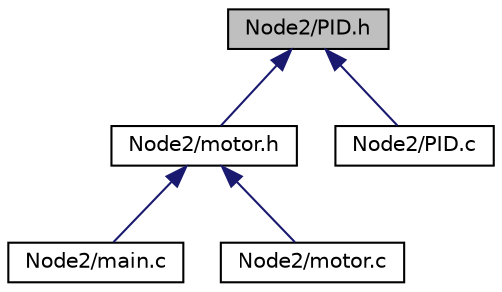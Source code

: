 digraph "Node2/PID.h"
{
  edge [fontname="Helvetica",fontsize="10",labelfontname="Helvetica",labelfontsize="10"];
  node [fontname="Helvetica",fontsize="10",shape=record];
  Node1 [label="Node2/PID.h",height=0.2,width=0.4,color="black", fillcolor="grey75", style="filled", fontcolor="black"];
  Node1 -> Node2 [dir="back",color="midnightblue",fontsize="10",style="solid",fontname="Helvetica"];
  Node2 [label="Node2/motor.h",height=0.2,width=0.4,color="black", fillcolor="white", style="filled",URL="$motor_8h.html",tooltip="Header-file for controlling the speed of the motor. "];
  Node2 -> Node3 [dir="back",color="midnightblue",fontsize="10",style="solid",fontname="Helvetica"];
  Node3 [label="Node2/main.c",height=0.2,width=0.4,color="black", fillcolor="white", style="filled",URL="$_node2_2main_8c.html"];
  Node2 -> Node4 [dir="back",color="midnightblue",fontsize="10",style="solid",fontname="Helvetica"];
  Node4 [label="Node2/motor.c",height=0.2,width=0.4,color="black", fillcolor="white", style="filled",URL="$motor_8c.html",tooltip="c-file for controlling the speed of the motor "];
  Node1 -> Node5 [dir="back",color="midnightblue",fontsize="10",style="solid",fontname="Helvetica"];
  Node5 [label="Node2/PID.c",height=0.2,width=0.4,color="black", fillcolor="white", style="filled",URL="$_p_i_d_8c.html",tooltip="C-file for creating and using a PID-controller on the motor movement. "];
}

